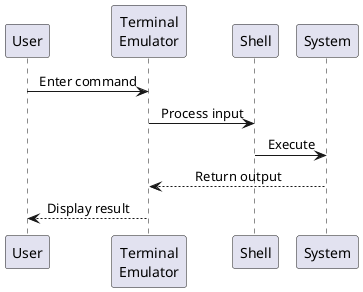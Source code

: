 @startuml
skinparam backgroundColor transparent
skinparam sequenceMessageAlign center

participant "User" as user
participant "Terminal\nEmulator" as term
participant "Shell" as shell
participant "System" as sys

user -> term: Enter command
term -> shell: Process input
shell -> sys: Execute
sys --> term: Return output
term --> user: Display result

@enduml